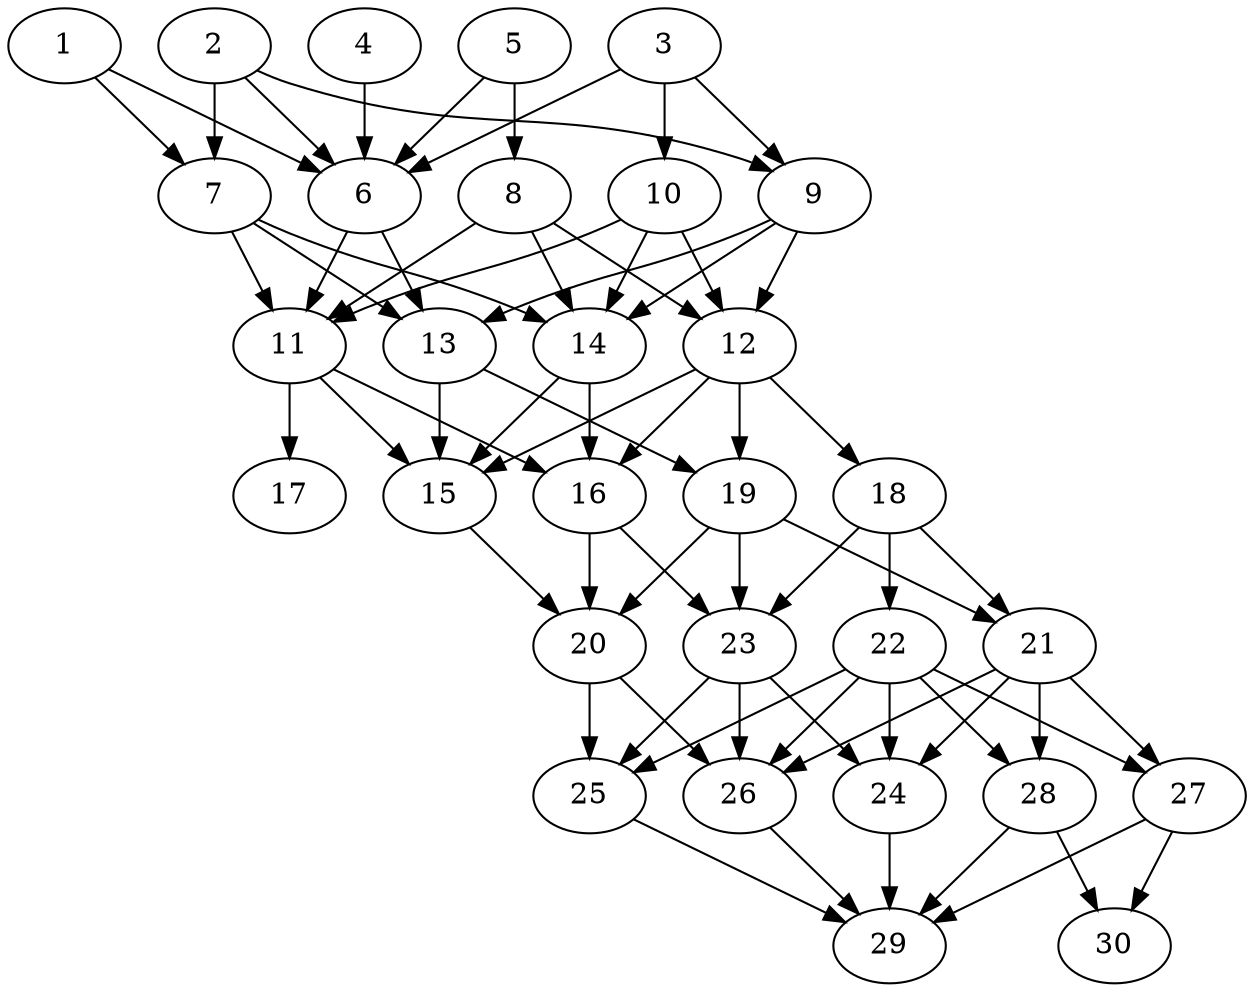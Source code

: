 // DAG automatically generated by daggen at Thu Oct  3 14:04:18 2019
// ./daggen --dot -n 30 --ccr 0.4 --fat 0.5 --regular 0.7 --density 0.9 --mindata 5242880 --maxdata 52428800 
digraph G {
  1 [size="125637120", alpha="0.13", expect_size="50254848"] 
  1 -> 6 [size ="50254848"]
  1 -> 7 [size ="50254848"]
  2 [size="74037760", alpha="0.11", expect_size="29615104"] 
  2 -> 6 [size ="29615104"]
  2 -> 7 [size ="29615104"]
  2 -> 9 [size ="29615104"]
  3 [size="40750080", alpha="0.13", expect_size="16300032"] 
  3 -> 6 [size ="16300032"]
  3 -> 9 [size ="16300032"]
  3 -> 10 [size ="16300032"]
  4 [size="34626560", alpha="0.19", expect_size="13850624"] 
  4 -> 6 [size ="13850624"]
  5 [size="16875520", alpha="0.18", expect_size="6750208"] 
  5 -> 6 [size ="6750208"]
  5 -> 8 [size ="6750208"]
  6 [size="117969920", alpha="0.06", expect_size="47187968"] 
  6 -> 11 [size ="47187968"]
  6 -> 13 [size ="47187968"]
  7 [size="57520640", alpha="0.04", expect_size="23008256"] 
  7 -> 11 [size ="23008256"]
  7 -> 13 [size ="23008256"]
  7 -> 14 [size ="23008256"]
  8 [size="50946560", alpha="0.11", expect_size="20378624"] 
  8 -> 11 [size ="20378624"]
  8 -> 12 [size ="20378624"]
  8 -> 14 [size ="20378624"]
  9 [size="29857280", alpha="0.20", expect_size="11942912"] 
  9 -> 12 [size ="11942912"]
  9 -> 13 [size ="11942912"]
  9 -> 14 [size ="11942912"]
  10 [size="112102400", alpha="0.14", expect_size="44840960"] 
  10 -> 11 [size ="44840960"]
  10 -> 12 [size ="44840960"]
  10 -> 14 [size ="44840960"]
  11 [size="121123840", alpha="0.11", expect_size="48449536"] 
  11 -> 15 [size ="48449536"]
  11 -> 16 [size ="48449536"]
  11 -> 17 [size ="48449536"]
  12 [size="79831040", alpha="0.08", expect_size="31932416"] 
  12 -> 15 [size ="31932416"]
  12 -> 16 [size ="31932416"]
  12 -> 18 [size ="31932416"]
  12 -> 19 [size ="31932416"]
  13 [size="28172800", alpha="0.15", expect_size="11269120"] 
  13 -> 15 [size ="11269120"]
  13 -> 19 [size ="11269120"]
  14 [size="102632960", alpha="0.07", expect_size="41053184"] 
  14 -> 15 [size ="41053184"]
  14 -> 16 [size ="41053184"]
  15 [size="96514560", alpha="0.02", expect_size="38605824"] 
  15 -> 20 [size ="38605824"]
  16 [size="81835520", alpha="0.00", expect_size="32734208"] 
  16 -> 20 [size ="32734208"]
  16 -> 23 [size ="32734208"]
  17 [size="115212800", alpha="0.14", expect_size="46085120"] 
  18 [size="19217920", alpha="0.02", expect_size="7687168"] 
  18 -> 21 [size ="7687168"]
  18 -> 22 [size ="7687168"]
  18 -> 23 [size ="7687168"]
  19 [size="83246080", alpha="0.07", expect_size="33298432"] 
  19 -> 20 [size ="33298432"]
  19 -> 21 [size ="33298432"]
  19 -> 23 [size ="33298432"]
  20 [size="80970240", alpha="0.17", expect_size="32388096"] 
  20 -> 25 [size ="32388096"]
  20 -> 26 [size ="32388096"]
  21 [size="45683200", alpha="0.05", expect_size="18273280"] 
  21 -> 24 [size ="18273280"]
  21 -> 26 [size ="18273280"]
  21 -> 27 [size ="18273280"]
  21 -> 28 [size ="18273280"]
  22 [size="109345280", alpha="0.05", expect_size="43738112"] 
  22 -> 24 [size ="43738112"]
  22 -> 25 [size ="43738112"]
  22 -> 26 [size ="43738112"]
  22 -> 27 [size ="43738112"]
  22 -> 28 [size ="43738112"]
  23 [size="39016960", alpha="0.08", expect_size="15606784"] 
  23 -> 24 [size ="15606784"]
  23 -> 25 [size ="15606784"]
  23 -> 26 [size ="15606784"]
  24 [size="127674880", alpha="0.16", expect_size="51069952"] 
  24 -> 29 [size ="51069952"]
  25 [size="50083840", alpha="0.04", expect_size="20033536"] 
  25 -> 29 [size ="20033536"]
  26 [size="60362240", alpha="0.10", expect_size="24144896"] 
  26 -> 29 [size ="24144896"]
  27 [size="63070720", alpha="0.03", expect_size="25228288"] 
  27 -> 29 [size ="25228288"]
  27 -> 30 [size ="25228288"]
  28 [size="26575360", alpha="0.03", expect_size="10630144"] 
  28 -> 29 [size ="10630144"]
  28 -> 30 [size ="10630144"]
  29 [size="39930880", alpha="0.06", expect_size="15972352"] 
  30 [size="81164800", alpha="0.05", expect_size="32465920"] 
}
